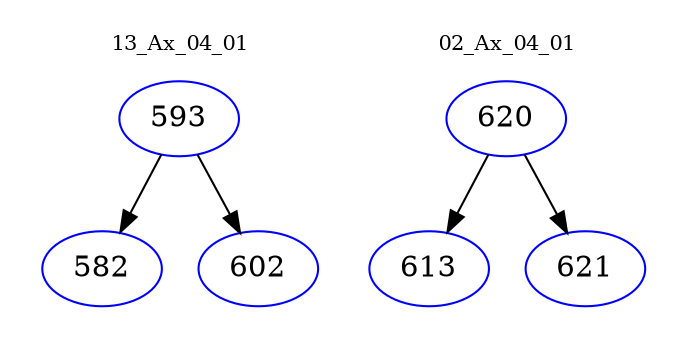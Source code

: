 digraph{
subgraph cluster_0 {
color = white
label = "13_Ax_04_01";
fontsize=10;
T0_593 [label="593", color="blue"]
T0_593 -> T0_582 [color="black"]
T0_582 [label="582", color="blue"]
T0_593 -> T0_602 [color="black"]
T0_602 [label="602", color="blue"]
}
subgraph cluster_1 {
color = white
label = "02_Ax_04_01";
fontsize=10;
T1_620 [label="620", color="blue"]
T1_620 -> T1_613 [color="black"]
T1_613 [label="613", color="blue"]
T1_620 -> T1_621 [color="black"]
T1_621 [label="621", color="blue"]
}
}
